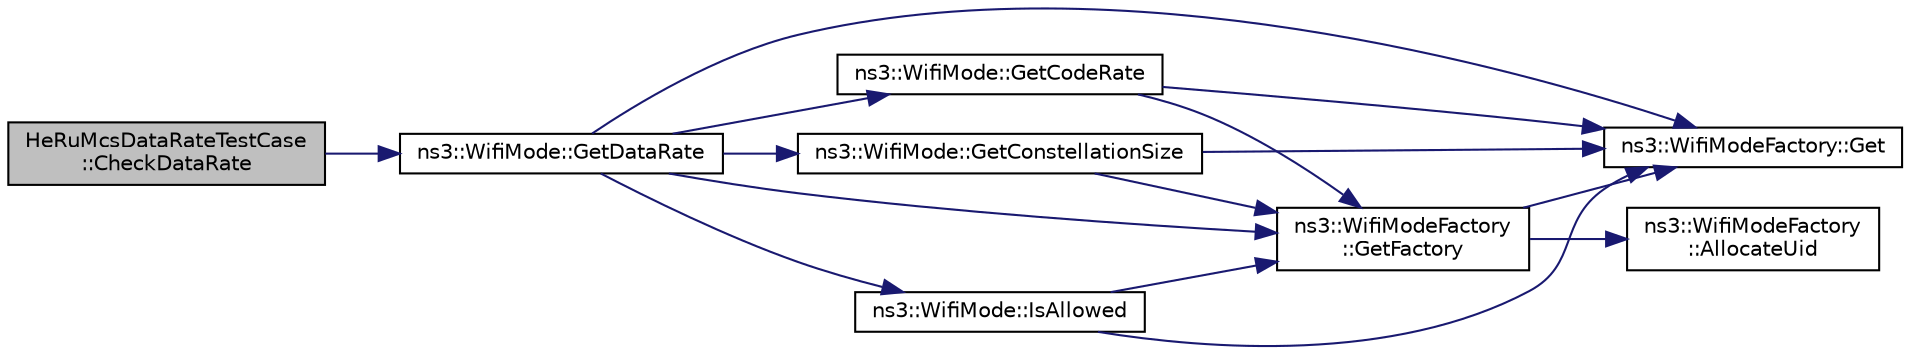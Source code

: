 digraph "HeRuMcsDataRateTestCase::CheckDataRate"
{
 // LATEX_PDF_SIZE
  edge [fontname="Helvetica",fontsize="10",labelfontname="Helvetica",labelfontsize="10"];
  node [fontname="Helvetica",fontsize="10",shape=record];
  rankdir="LR";
  Node1 [label="HeRuMcsDataRateTestCase\l::CheckDataRate",height=0.2,width=0.4,color="black", fillcolor="grey75", style="filled", fontcolor="black",tooltip="Compare the data rate computed for the provided combination with standard defined one."];
  Node1 -> Node2 [color="midnightblue",fontsize="10",style="solid",fontname="Helvetica"];
  Node2 [label="ns3::WifiMode::GetDataRate",height=0.2,width=0.4,color="black", fillcolor="white", style="filled",URL="$classns3_1_1_wifi_mode.html#ad90f36e733ceaf8c5771cfbda437e14f",tooltip=" "];
  Node2 -> Node3 [color="midnightblue",fontsize="10",style="solid",fontname="Helvetica"];
  Node3 [label="ns3::WifiModeFactory::Get",height=0.2,width=0.4,color="black", fillcolor="white", style="filled",URL="$classns3_1_1_wifi_mode_factory.html#a3086868810ff4347e31c63027726f544",tooltip="Return a WifiModeItem at the given UID index."];
  Node2 -> Node4 [color="midnightblue",fontsize="10",style="solid",fontname="Helvetica"];
  Node4 [label="ns3::WifiMode::GetCodeRate",height=0.2,width=0.4,color="black", fillcolor="white", style="filled",URL="$classns3_1_1_wifi_mode.html#abbbea987249a16c776803ba6e2ca9973",tooltip=" "];
  Node4 -> Node3 [color="midnightblue",fontsize="10",style="solid",fontname="Helvetica"];
  Node4 -> Node5 [color="midnightblue",fontsize="10",style="solid",fontname="Helvetica"];
  Node5 [label="ns3::WifiModeFactory\l::GetFactory",height=0.2,width=0.4,color="black", fillcolor="white", style="filled",URL="$classns3_1_1_wifi_mode_factory.html#a9c6f695d733355dee8d74bd1709868fc",tooltip="Return a WifiModeFactory."];
  Node5 -> Node6 [color="midnightblue",fontsize="10",style="solid",fontname="Helvetica"];
  Node6 [label="ns3::WifiModeFactory\l::AllocateUid",height=0.2,width=0.4,color="black", fillcolor="white", style="filled",URL="$classns3_1_1_wifi_mode_factory.html#a89a9c38617bd3f7be4a8919ce9675996",tooltip="Allocate a WifiModeItem from a given uniqueUid."];
  Node5 -> Node3 [color="midnightblue",fontsize="10",style="solid",fontname="Helvetica"];
  Node2 -> Node7 [color="midnightblue",fontsize="10",style="solid",fontname="Helvetica"];
  Node7 [label="ns3::WifiMode::GetConstellationSize",height=0.2,width=0.4,color="black", fillcolor="white", style="filled",URL="$classns3_1_1_wifi_mode.html#a1437871ae722c85d980a8af3ba522d39",tooltip=" "];
  Node7 -> Node3 [color="midnightblue",fontsize="10",style="solid",fontname="Helvetica"];
  Node7 -> Node5 [color="midnightblue",fontsize="10",style="solid",fontname="Helvetica"];
  Node2 -> Node5 [color="midnightblue",fontsize="10",style="solid",fontname="Helvetica"];
  Node2 -> Node8 [color="midnightblue",fontsize="10",style="solid",fontname="Helvetica"];
  Node8 [label="ns3::WifiMode::IsAllowed",height=0.2,width=0.4,color="black", fillcolor="white", style="filled",URL="$classns3_1_1_wifi_mode.html#ae92b3cca34abdd76211fe9fbf19a6c09",tooltip=" "];
  Node8 -> Node3 [color="midnightblue",fontsize="10",style="solid",fontname="Helvetica"];
  Node8 -> Node5 [color="midnightblue",fontsize="10",style="solid",fontname="Helvetica"];
}
